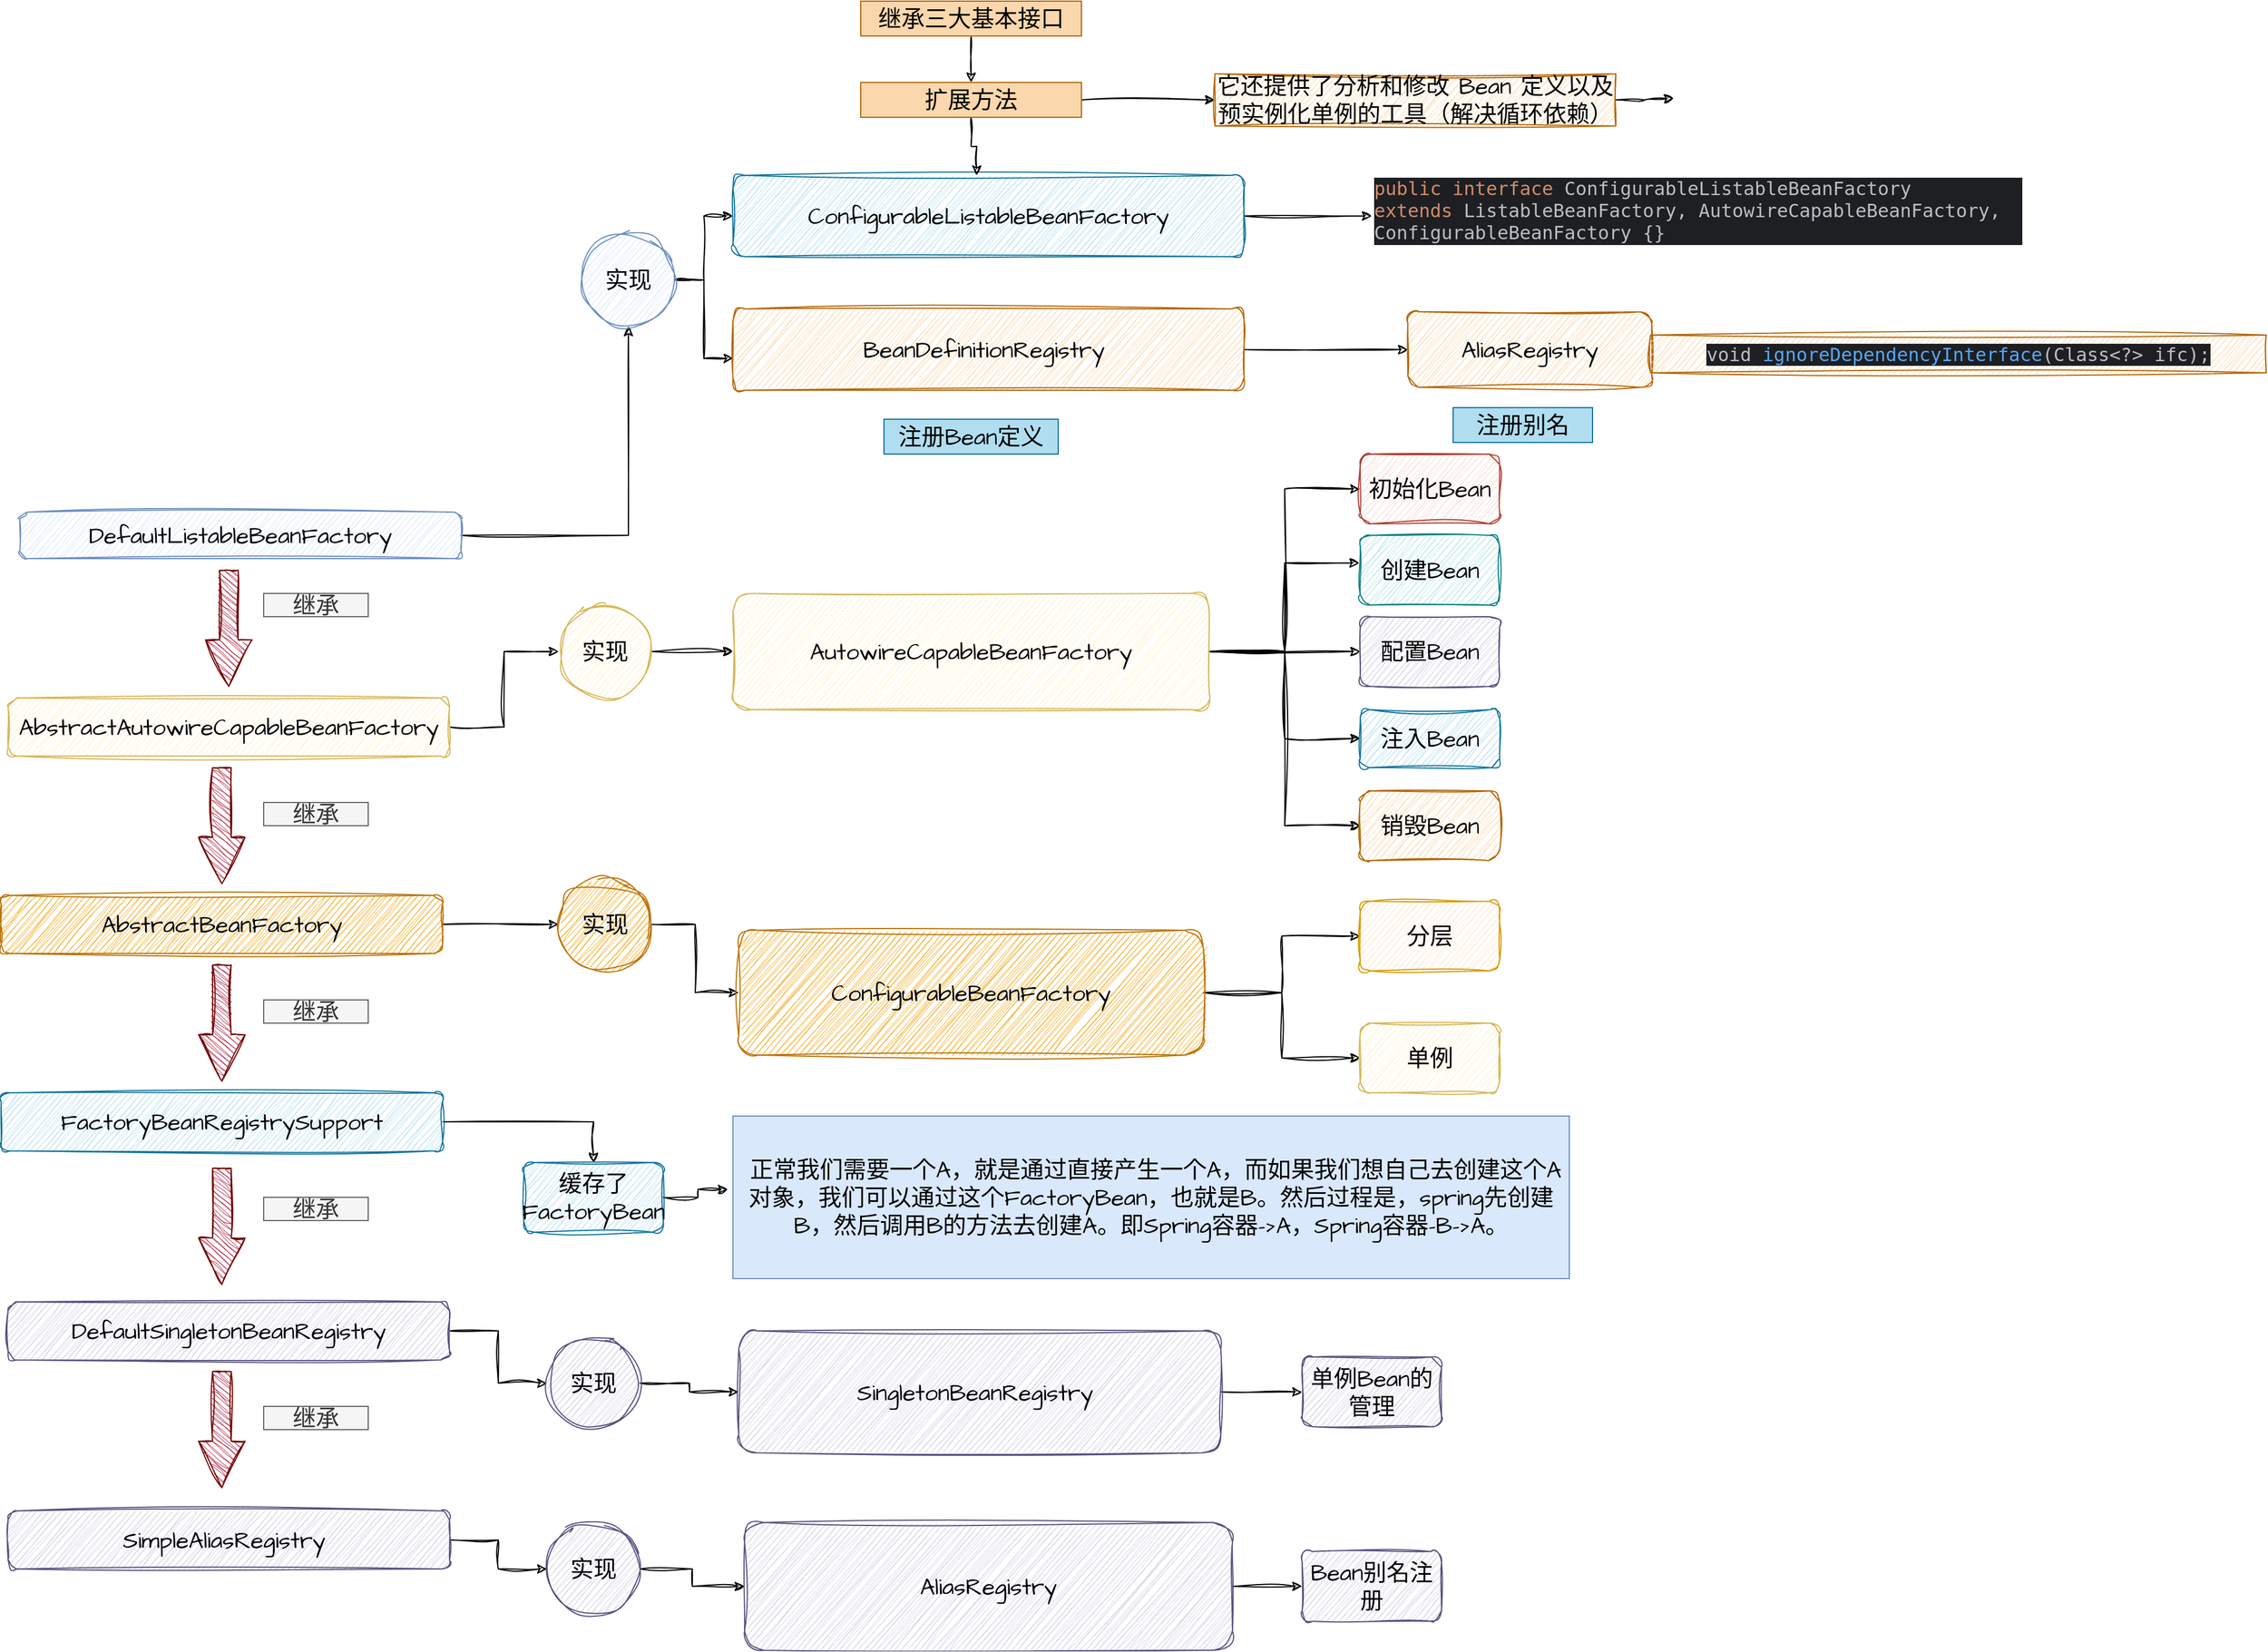 <mxfile version="21.6.5" type="device">
  <diagram name="第 1 页" id="BlyDZ2wFdxz9mRWH8AkK">
    <mxGraphModel dx="1690" dy="1681" grid="1" gridSize="10" guides="1" tooltips="1" connect="1" arrows="1" fold="1" page="1" pageScale="1" pageWidth="827" pageHeight="1169" math="0" shadow="0">
      <root>
        <mxCell id="0" />
        <mxCell id="1" parent="0" />
        <mxCell id="RMTRZ6FSkFkK6KtfgyXK-20" value="" style="edgeStyle=orthogonalEdgeStyle;rounded=0;sketch=1;hachureGap=4;jiggle=2;curveFitting=1;orthogonalLoop=1;jettySize=auto;html=1;fontFamily=Architects Daughter;fontSource=https%3A%2F%2Ffonts.googleapis.com%2Fcss%3Ffamily%3DArchitects%2BDaughter;fontSize=16;" edge="1" parent="1" source="RMTRZ6FSkFkK6KtfgyXK-1" target="RMTRZ6FSkFkK6KtfgyXK-19">
          <mxGeometry relative="1" as="geometry" />
        </mxCell>
        <mxCell id="RMTRZ6FSkFkK6KtfgyXK-1" value="&lt;div class=&quot;lake-content&quot;&gt;DefaultListableBeanFactory&lt;/div&gt;" style="rounded=1;whiteSpace=wrap;html=1;sketch=1;hachureGap=4;jiggle=2;curveFitting=1;fontFamily=Architects Daughter;fontSource=https%3A%2F%2Ffonts.googleapis.com%2Fcss%3Ffamily%3DArchitects%2BDaughter;fontSize=20;fillColor=#dae8fc;strokeColor=#6c8ebf;" vertex="1" parent="1">
          <mxGeometry x="6" y="20" width="380" height="40" as="geometry" />
        </mxCell>
        <mxCell id="RMTRZ6FSkFkK6KtfgyXK-4" value="" style="html=1;shadow=0;dashed=0;align=center;verticalAlign=middle;shape=mxgraph.arrows2.arrow;dy=0.6;dx=40;direction=south;notch=0;sketch=1;hachureGap=4;jiggle=2;curveFitting=1;fontFamily=Architects Daughter;fontSource=https%3A%2F%2Ffonts.googleapis.com%2Fcss%3Ffamily%3DArchitects%2BDaughter;fontSize=20;fillColor=#a20025;fontColor=#ffffff;strokeColor=#6F0000;" vertex="1" parent="1">
          <mxGeometry x="166" y="70" width="40" height="100" as="geometry" />
        </mxCell>
        <mxCell id="RMTRZ6FSkFkK6KtfgyXK-5" value="继承" style="text;html=1;strokeColor=#666666;fillColor=#f5f5f5;align=center;verticalAlign=middle;whiteSpace=wrap;rounded=0;fontSize=20;fontFamily=Architects Daughter;fontColor=#333333;" vertex="1" parent="1">
          <mxGeometry x="216" y="90" width="90" height="20" as="geometry" />
        </mxCell>
        <mxCell id="RMTRZ6FSkFkK6KtfgyXK-44" value="" style="edgeStyle=orthogonalEdgeStyle;rounded=0;sketch=1;hachureGap=4;jiggle=2;curveFitting=1;orthogonalLoop=1;jettySize=auto;html=1;fontFamily=Architects Daughter;fontSource=https%3A%2F%2Ffonts.googleapis.com%2Fcss%3Ffamily%3DArchitects%2BDaughter;fontSize=16;" edge="1" parent="1" source="RMTRZ6FSkFkK6KtfgyXK-6" target="RMTRZ6FSkFkK6KtfgyXK-43">
          <mxGeometry relative="1" as="geometry" />
        </mxCell>
        <mxCell id="RMTRZ6FSkFkK6KtfgyXK-6" value="&lt;div class=&quot;lake-content&quot;&gt;AbstractAutowireCapableBeanFactory&lt;br&gt;&lt;/div&gt;" style="rounded=1;whiteSpace=wrap;html=1;sketch=1;hachureGap=4;jiggle=2;curveFitting=1;fontFamily=Architects Daughter;fontSource=https%3A%2F%2Ffonts.googleapis.com%2Fcss%3Ffamily%3DArchitects%2BDaughter;fontSize=20;fillColor=#fff2cc;strokeColor=#d6b656;" vertex="1" parent="1">
          <mxGeometry x="-4" y="180" width="380" height="50" as="geometry" />
        </mxCell>
        <mxCell id="RMTRZ6FSkFkK6KtfgyXK-7" value="" style="html=1;shadow=0;dashed=0;align=center;verticalAlign=middle;shape=mxgraph.arrows2.arrow;dy=0.6;dx=40;direction=south;notch=0;sketch=1;hachureGap=4;jiggle=2;curveFitting=1;fontFamily=Architects Daughter;fontSource=https%3A%2F%2Ffonts.googleapis.com%2Fcss%3Ffamily%3DArchitects%2BDaughter;fontSize=20;fillColor=#a20025;fontColor=#ffffff;strokeColor=#6F0000;" vertex="1" parent="1">
          <mxGeometry x="160" y="240" width="40" height="100" as="geometry" />
        </mxCell>
        <mxCell id="RMTRZ6FSkFkK6KtfgyXK-63" value="" style="edgeStyle=orthogonalEdgeStyle;rounded=0;sketch=1;hachureGap=4;jiggle=2;curveFitting=1;orthogonalLoop=1;jettySize=auto;html=1;fontFamily=Architects Daughter;fontSource=https%3A%2F%2Ffonts.googleapis.com%2Fcss%3Ffamily%3DArchitects%2BDaughter;fontSize=16;" edge="1" parent="1" source="RMTRZ6FSkFkK6KtfgyXK-8" target="RMTRZ6FSkFkK6KtfgyXK-62">
          <mxGeometry relative="1" as="geometry" />
        </mxCell>
        <mxCell id="RMTRZ6FSkFkK6KtfgyXK-8" value="&lt;div class=&quot;lake-content&quot;&gt;AbstractBeanFactory&lt;br&gt;&lt;/div&gt;" style="rounded=1;whiteSpace=wrap;html=1;sketch=1;hachureGap=4;jiggle=2;curveFitting=1;fontFamily=Architects Daughter;fontSource=https%3A%2F%2Ffonts.googleapis.com%2Fcss%3Ffamily%3DArchitects%2BDaughter;fontSize=20;fillColor=#f0a30a;strokeColor=#BD7000;fontColor=#000000;" vertex="1" parent="1">
          <mxGeometry x="-10" y="350" width="380" height="50" as="geometry" />
        </mxCell>
        <mxCell id="RMTRZ6FSkFkK6KtfgyXK-9" value="继承" style="text;html=1;strokeColor=#666666;fillColor=#f5f5f5;align=center;verticalAlign=middle;whiteSpace=wrap;rounded=0;fontSize=20;fontFamily=Architects Daughter;fontColor=#333333;" vertex="1" parent="1">
          <mxGeometry x="216" y="270" width="90" height="20" as="geometry" />
        </mxCell>
        <mxCell id="RMTRZ6FSkFkK6KtfgyXK-72" value="" style="edgeStyle=orthogonalEdgeStyle;rounded=0;sketch=1;hachureGap=4;jiggle=2;curveFitting=1;orthogonalLoop=1;jettySize=auto;html=1;fontFamily=Architects Daughter;fontSource=https%3A%2F%2Ffonts.googleapis.com%2Fcss%3Ffamily%3DArchitects%2BDaughter;fontSize=16;" edge="1" parent="1" source="RMTRZ6FSkFkK6KtfgyXK-10" target="RMTRZ6FSkFkK6KtfgyXK-71">
          <mxGeometry relative="1" as="geometry" />
        </mxCell>
        <mxCell id="RMTRZ6FSkFkK6KtfgyXK-10" value="&lt;div class=&quot;lake-content&quot;&gt;FactoryBeanRegistrySupport&lt;br&gt;&lt;/div&gt;" style="rounded=1;whiteSpace=wrap;html=1;sketch=1;hachureGap=4;jiggle=2;curveFitting=1;fontFamily=Architects Daughter;fontSource=https%3A%2F%2Ffonts.googleapis.com%2Fcss%3Ffamily%3DArchitects%2BDaughter;fontSize=20;fillColor=#b1ddf0;strokeColor=#10739e;" vertex="1" parent="1">
          <mxGeometry x="-10" y="520" width="380" height="50" as="geometry" />
        </mxCell>
        <mxCell id="RMTRZ6FSkFkK6KtfgyXK-11" value="" style="html=1;shadow=0;dashed=0;align=center;verticalAlign=middle;shape=mxgraph.arrows2.arrow;dy=0.6;dx=40;direction=south;notch=0;sketch=1;hachureGap=4;jiggle=2;curveFitting=1;fontFamily=Architects Daughter;fontSource=https%3A%2F%2Ffonts.googleapis.com%2Fcss%3Ffamily%3DArchitects%2BDaughter;fontSize=20;fillColor=#a20025;fontColor=#ffffff;strokeColor=#6F0000;" vertex="1" parent="1">
          <mxGeometry x="160" y="410" width="40" height="100" as="geometry" />
        </mxCell>
        <mxCell id="RMTRZ6FSkFkK6KtfgyXK-76" value="" style="edgeStyle=orthogonalEdgeStyle;rounded=0;sketch=1;hachureGap=4;jiggle=2;curveFitting=1;orthogonalLoop=1;jettySize=auto;html=1;fontFamily=Architects Daughter;fontSource=https%3A%2F%2Ffonts.googleapis.com%2Fcss%3Ffamily%3DArchitects%2BDaughter;fontSize=16;" edge="1" parent="1" source="RMTRZ6FSkFkK6KtfgyXK-12" target="RMTRZ6FSkFkK6KtfgyXK-75">
          <mxGeometry relative="1" as="geometry" />
        </mxCell>
        <mxCell id="RMTRZ6FSkFkK6KtfgyXK-12" value="&lt;div class=&quot;lake-content&quot;&gt;DefaultSingletonBeanRegistry&lt;br&gt;&lt;/div&gt;" style="rounded=1;whiteSpace=wrap;html=1;sketch=1;hachureGap=4;jiggle=2;curveFitting=1;fontFamily=Architects Daughter;fontSource=https%3A%2F%2Ffonts.googleapis.com%2Fcss%3Ffamily%3DArchitects%2BDaughter;fontSize=20;fillColor=#d0cee2;strokeColor=#56517e;" vertex="1" parent="1">
          <mxGeometry x="-4" y="700" width="380" height="50" as="geometry" />
        </mxCell>
        <mxCell id="RMTRZ6FSkFkK6KtfgyXK-13" value="" style="html=1;shadow=0;dashed=0;align=center;verticalAlign=middle;shape=mxgraph.arrows2.arrow;dy=0.6;dx=40;direction=south;notch=0;sketch=1;hachureGap=4;jiggle=2;curveFitting=1;fontFamily=Architects Daughter;fontSource=https%3A%2F%2Ffonts.googleapis.com%2Fcss%3Ffamily%3DArchitects%2BDaughter;fontSize=20;fillColor=#a20025;fontColor=#ffffff;strokeColor=#6F0000;" vertex="1" parent="1">
          <mxGeometry x="160" y="585" width="40" height="100" as="geometry" />
        </mxCell>
        <mxCell id="RMTRZ6FSkFkK6KtfgyXK-14" value="继承" style="text;html=1;strokeColor=#666666;fillColor=#f5f5f5;align=center;verticalAlign=middle;whiteSpace=wrap;rounded=0;fontSize=20;fontFamily=Architects Daughter;fontColor=#333333;" vertex="1" parent="1">
          <mxGeometry x="216" y="440" width="90" height="20" as="geometry" />
        </mxCell>
        <mxCell id="RMTRZ6FSkFkK6KtfgyXK-15" value="继承" style="text;html=1;strokeColor=#666666;fillColor=#f5f5f5;align=center;verticalAlign=middle;whiteSpace=wrap;rounded=0;fontSize=20;fontFamily=Architects Daughter;fontColor=#333333;" vertex="1" parent="1">
          <mxGeometry x="216" y="610" width="90" height="20" as="geometry" />
        </mxCell>
        <mxCell id="RMTRZ6FSkFkK6KtfgyXK-16" value="" style="html=1;shadow=0;dashed=0;align=center;verticalAlign=middle;shape=mxgraph.arrows2.arrow;dy=0.6;dx=40;direction=south;notch=0;sketch=1;hachureGap=4;jiggle=2;curveFitting=1;fontFamily=Architects Daughter;fontSource=https%3A%2F%2Ffonts.googleapis.com%2Fcss%3Ffamily%3DArchitects%2BDaughter;fontSize=20;fillColor=#a20025;fontColor=#ffffff;strokeColor=#6F0000;" vertex="1" parent="1">
          <mxGeometry x="160" y="760" width="40" height="100" as="geometry" />
        </mxCell>
        <mxCell id="RMTRZ6FSkFkK6KtfgyXK-82" value="" style="edgeStyle=orthogonalEdgeStyle;rounded=0;sketch=1;hachureGap=4;jiggle=2;curveFitting=1;orthogonalLoop=1;jettySize=auto;html=1;fontFamily=Architects Daughter;fontSource=https%3A%2F%2Ffonts.googleapis.com%2Fcss%3Ffamily%3DArchitects%2BDaughter;fontSize=16;" edge="1" parent="1" source="RMTRZ6FSkFkK6KtfgyXK-17" target="RMTRZ6FSkFkK6KtfgyXK-81">
          <mxGeometry relative="1" as="geometry" />
        </mxCell>
        <mxCell id="RMTRZ6FSkFkK6KtfgyXK-17" value="&lt;div class=&quot;lake-content&quot;&gt;SimpleAliasRegistry&amp;nbsp;&lt;br&gt;&lt;/div&gt;" style="rounded=1;whiteSpace=wrap;html=1;sketch=1;hachureGap=4;jiggle=2;curveFitting=1;fontFamily=Architects Daughter;fontSource=https%3A%2F%2Ffonts.googleapis.com%2Fcss%3Ffamily%3DArchitects%2BDaughter;fontSize=20;fillColor=#d0cee2;strokeColor=#56517e;" vertex="1" parent="1">
          <mxGeometry x="-4" y="880" width="380" height="50" as="geometry" />
        </mxCell>
        <mxCell id="RMTRZ6FSkFkK6KtfgyXK-18" value="继承" style="text;html=1;strokeColor=#666666;fillColor=#f5f5f5;align=center;verticalAlign=middle;whiteSpace=wrap;rounded=0;fontSize=20;fontFamily=Architects Daughter;fontColor=#333333;" vertex="1" parent="1">
          <mxGeometry x="216" y="790" width="90" height="20" as="geometry" />
        </mxCell>
        <mxCell id="RMTRZ6FSkFkK6KtfgyXK-29" style="edgeStyle=orthogonalEdgeStyle;rounded=0;sketch=1;hachureGap=4;jiggle=2;curveFitting=1;orthogonalLoop=1;jettySize=auto;html=1;exitX=1;exitY=0.5;exitDx=0;exitDy=0;entryX=0;entryY=0.5;entryDx=0;entryDy=0;fontFamily=Architects Daughter;fontSource=https%3A%2F%2Ffonts.googleapis.com%2Fcss%3Ffamily%3DArchitects%2BDaughter;fontSize=16;" edge="1" parent="1" source="RMTRZ6FSkFkK6KtfgyXK-19" target="RMTRZ6FSkFkK6KtfgyXK-23">
          <mxGeometry relative="1" as="geometry" />
        </mxCell>
        <mxCell id="RMTRZ6FSkFkK6KtfgyXK-30" style="edgeStyle=orthogonalEdgeStyle;rounded=0;sketch=1;hachureGap=4;jiggle=2;curveFitting=1;orthogonalLoop=1;jettySize=auto;html=1;exitX=1;exitY=0.5;exitDx=0;exitDy=0;entryX=0.001;entryY=0.611;entryDx=0;entryDy=0;entryPerimeter=0;fontFamily=Architects Daughter;fontSource=https%3A%2F%2Ffonts.googleapis.com%2Fcss%3Ffamily%3DArchitects%2BDaughter;fontSize=16;" edge="1" parent="1" source="RMTRZ6FSkFkK6KtfgyXK-19" target="RMTRZ6FSkFkK6KtfgyXK-26">
          <mxGeometry relative="1" as="geometry" />
        </mxCell>
        <mxCell id="RMTRZ6FSkFkK6KtfgyXK-19" value="实现" style="ellipse;whiteSpace=wrap;html=1;fontSize=20;fontFamily=Architects Daughter;fillColor=#dae8fc;strokeColor=#6c8ebf;rounded=1;sketch=1;hachureGap=4;jiggle=2;curveFitting=1;fontSource=https%3A%2F%2Ffonts.googleapis.com%2Fcss%3Ffamily%3DArchitects%2BDaughter;" vertex="1" parent="1">
          <mxGeometry x="490" y="-220" width="80" height="80" as="geometry" />
        </mxCell>
        <mxCell id="RMTRZ6FSkFkK6KtfgyXK-25" style="edgeStyle=orthogonalEdgeStyle;rounded=0;sketch=1;hachureGap=4;jiggle=2;curveFitting=1;orthogonalLoop=1;jettySize=auto;html=1;exitX=1;exitY=0.5;exitDx=0;exitDy=0;entryX=0;entryY=0.5;entryDx=0;entryDy=0;fontFamily=Architects Daughter;fontSource=https%3A%2F%2Ffonts.googleapis.com%2Fcss%3Ffamily%3DArchitects%2BDaughter;fontSize=16;" edge="1" parent="1" source="RMTRZ6FSkFkK6KtfgyXK-23" target="RMTRZ6FSkFkK6KtfgyXK-24">
          <mxGeometry relative="1" as="geometry" />
        </mxCell>
        <mxCell id="RMTRZ6FSkFkK6KtfgyXK-23" value="ConfigurableListableBeanFactory" style="rounded=1;whiteSpace=wrap;html=1;sketch=1;hachureGap=4;jiggle=2;curveFitting=1;fontFamily=Architects Daughter;fontSource=https%3A%2F%2Ffonts.googleapis.com%2Fcss%3Ffamily%3DArchitects%2BDaughter;fontSize=20;fillColor=#b1ddf0;strokeColor=#10739e;" vertex="1" parent="1">
          <mxGeometry x="620" y="-270" width="440" height="70" as="geometry" />
        </mxCell>
        <mxCell id="RMTRZ6FSkFkK6KtfgyXK-24" value="&lt;div style=&quot;background-color: rgb(30, 31, 34); color: rgb(188, 190, 196); font-family: &amp;quot;JetBrains Mono&amp;quot;, monospace; font-size: 12pt;&quot;&gt;&lt;span style=&quot;color:#cf8e6d;&quot;&gt;public interface &lt;/span&gt;ConfigurableListableBeanFactory&lt;br&gt;       &lt;span style=&quot;color:#cf8e6d;&quot;&gt;extends &lt;/span&gt;ListableBeanFactory, AutowireCapableBeanFactory, ConfigurableBeanFactory {}&lt;/div&gt;" style="text;whiteSpace=wrap;html=1;fontSize=20;fontFamily=Architects Daughter;" vertex="1" parent="1">
          <mxGeometry x="1170" y="-275" width="560" height="80" as="geometry" />
        </mxCell>
        <mxCell id="RMTRZ6FSkFkK6KtfgyXK-28" value="" style="edgeStyle=orthogonalEdgeStyle;rounded=0;sketch=1;hachureGap=4;jiggle=2;curveFitting=1;orthogonalLoop=1;jettySize=auto;html=1;fontFamily=Architects Daughter;fontSource=https%3A%2F%2Ffonts.googleapis.com%2Fcss%3Ffamily%3DArchitects%2BDaughter;fontSize=16;" edge="1" parent="1" source="RMTRZ6FSkFkK6KtfgyXK-26" target="RMTRZ6FSkFkK6KtfgyXK-27">
          <mxGeometry relative="1" as="geometry" />
        </mxCell>
        <mxCell id="RMTRZ6FSkFkK6KtfgyXK-26" value="BeanDefinitionRegistry&amp;nbsp;" style="rounded=1;whiteSpace=wrap;html=1;sketch=1;hachureGap=4;jiggle=2;curveFitting=1;fontFamily=Architects Daughter;fontSource=https%3A%2F%2Ffonts.googleapis.com%2Fcss%3Ffamily%3DArchitects%2BDaughter;fontSize=20;fillColor=#fad7ac;strokeColor=#b46504;" vertex="1" parent="1">
          <mxGeometry x="620" y="-155" width="440" height="70" as="geometry" />
        </mxCell>
        <mxCell id="RMTRZ6FSkFkK6KtfgyXK-27" value="AliasRegistry" style="whiteSpace=wrap;html=1;fontSize=20;fontFamily=Architects Daughter;fillColor=#fad7ac;strokeColor=#b46504;rounded=1;sketch=1;hachureGap=4;jiggle=2;curveFitting=1;fontSource=https%3A%2F%2Ffonts.googleapis.com%2Fcss%3Ffamily%3DArchitects%2BDaughter;" vertex="1" parent="1">
          <mxGeometry x="1201" y="-152.5" width="210" height="65" as="geometry" />
        </mxCell>
        <mxCell id="RMTRZ6FSkFkK6KtfgyXK-31" value="注册别名" style="text;html=1;strokeColor=#10739e;fillColor=#b1ddf0;align=center;verticalAlign=middle;whiteSpace=wrap;rounded=0;fontSize=20;fontFamily=Architects Daughter;" vertex="1" parent="1">
          <mxGeometry x="1240" y="-70" width="120" height="30" as="geometry" />
        </mxCell>
        <mxCell id="RMTRZ6FSkFkK6KtfgyXK-32" value="注册Bean定义" style="text;html=1;strokeColor=#10739e;fillColor=#b1ddf0;align=center;verticalAlign=middle;whiteSpace=wrap;rounded=0;fontSize=20;fontFamily=Architects Daughter;" vertex="1" parent="1">
          <mxGeometry x="750" y="-60" width="150" height="30" as="geometry" />
        </mxCell>
        <mxCell id="RMTRZ6FSkFkK6KtfgyXK-36" value="" style="edgeStyle=orthogonalEdgeStyle;rounded=0;sketch=1;hachureGap=4;jiggle=2;curveFitting=1;orthogonalLoop=1;jettySize=auto;html=1;fontFamily=Architects Daughter;fontSource=https%3A%2F%2Ffonts.googleapis.com%2Fcss%3Ffamily%3DArchitects%2BDaughter;fontSize=16;" edge="1" parent="1" source="RMTRZ6FSkFkK6KtfgyXK-34" target="RMTRZ6FSkFkK6KtfgyXK-35">
          <mxGeometry relative="1" as="geometry" />
        </mxCell>
        <mxCell id="RMTRZ6FSkFkK6KtfgyXK-34" value="继承三大基本接口" style="text;html=1;strokeColor=#b46504;fillColor=#fad7ac;align=center;verticalAlign=middle;whiteSpace=wrap;rounded=0;fontSize=20;fontFamily=Architects Daughter;" vertex="1" parent="1">
          <mxGeometry x="730" y="-420" width="190" height="30" as="geometry" />
        </mxCell>
        <mxCell id="RMTRZ6FSkFkK6KtfgyXK-38" style="edgeStyle=orthogonalEdgeStyle;rounded=0;sketch=1;hachureGap=4;jiggle=2;curveFitting=1;orthogonalLoop=1;jettySize=auto;html=1;exitX=0.5;exitY=1;exitDx=0;exitDy=0;entryX=0.477;entryY=0;entryDx=0;entryDy=0;entryPerimeter=0;fontFamily=Architects Daughter;fontSource=https%3A%2F%2Ffonts.googleapis.com%2Fcss%3Ffamily%3DArchitects%2BDaughter;fontSize=16;" edge="1" parent="1" source="RMTRZ6FSkFkK6KtfgyXK-35" target="RMTRZ6FSkFkK6KtfgyXK-23">
          <mxGeometry relative="1" as="geometry" />
        </mxCell>
        <mxCell id="RMTRZ6FSkFkK6KtfgyXK-40" value="" style="edgeStyle=orthogonalEdgeStyle;rounded=0;sketch=1;hachureGap=4;jiggle=2;curveFitting=1;orthogonalLoop=1;jettySize=auto;html=1;fontFamily=Architects Daughter;fontSource=https%3A%2F%2Ffonts.googleapis.com%2Fcss%3Ffamily%3DArchitects%2BDaughter;fontSize=16;" edge="1" parent="1" source="RMTRZ6FSkFkK6KtfgyXK-35" target="RMTRZ6FSkFkK6KtfgyXK-39">
          <mxGeometry relative="1" as="geometry" />
        </mxCell>
        <mxCell id="RMTRZ6FSkFkK6KtfgyXK-35" value="扩展方法" style="text;html=1;strokeColor=#b46504;fillColor=#fad7ac;align=center;verticalAlign=middle;whiteSpace=wrap;rounded=0;fontSize=20;fontFamily=Architects Daughter;" vertex="1" parent="1">
          <mxGeometry x="730" y="-350" width="190" height="30" as="geometry" />
        </mxCell>
        <mxCell id="RMTRZ6FSkFkK6KtfgyXK-42" value="" style="edgeStyle=orthogonalEdgeStyle;rounded=0;sketch=1;hachureGap=4;jiggle=2;curveFitting=1;orthogonalLoop=1;jettySize=auto;html=1;fontFamily=Architects Daughter;fontSource=https%3A%2F%2Ffonts.googleapis.com%2Fcss%3Ffamily%3DArchitects%2BDaughter;fontSize=16;" edge="1" parent="1" source="RMTRZ6FSkFkK6KtfgyXK-39">
          <mxGeometry relative="1" as="geometry">
            <mxPoint x="1430.0" y="-336.286" as="targetPoint" />
          </mxGeometry>
        </mxCell>
        <mxCell id="RMTRZ6FSkFkK6KtfgyXK-39" value="它还提供了分析和修改 Bean 定义以及预实例化单例的工具（解决循环依赖）" style="whiteSpace=wrap;html=1;fontSize=20;fontFamily=Architects Daughter;fillColor=#fad7ac;strokeColor=#b46504;gradientColor=none;rounded=0;sketch=1;hachureGap=4;jiggle=2;curveFitting=1;fontSource=https%3A%2F%2Ffonts.googleapis.com%2Fcss%3Ffamily%3DArchitects%2BDaughter;" vertex="1" parent="1">
          <mxGeometry x="1035" y="-357.5" width="345" height="45" as="geometry" />
        </mxCell>
        <mxCell id="RMTRZ6FSkFkK6KtfgyXK-41" value="&lt;div style=&quot;background-color: rgb(30, 31, 34); color: rgb(188, 190, 196); font-family: &amp;quot;JetBrains Mono&amp;quot;, monospace; font-size: 12pt;&quot;&gt;void &lt;span style=&quot;color:#56a8f5;&quot;&gt;ignoreDependencyInterface&lt;/span&gt;(Class&amp;lt;?&amp;gt; ifc);&lt;/div&gt;" style="whiteSpace=wrap;html=1;fontSize=20;fontFamily=Architects Daughter;fillColor=#fad7ac;strokeColor=#b46504;gradientColor=none;rounded=0;sketch=1;hachureGap=4;jiggle=2;curveFitting=1;fontSource=https%3A%2F%2Ffonts.googleapis.com%2Fcss%3Ffamily%3DArchitects%2BDaughter;" vertex="1" parent="1">
          <mxGeometry x="1410" y="-132.5" width="530" height="32.5" as="geometry" />
        </mxCell>
        <mxCell id="RMTRZ6FSkFkK6KtfgyXK-46" value="" style="edgeStyle=orthogonalEdgeStyle;rounded=0;sketch=1;hachureGap=4;jiggle=2;curveFitting=1;orthogonalLoop=1;jettySize=auto;html=1;fontFamily=Architects Daughter;fontSource=https%3A%2F%2Ffonts.googleapis.com%2Fcss%3Ffamily%3DArchitects%2BDaughter;fontSize=16;" edge="1" parent="1" source="RMTRZ6FSkFkK6KtfgyXK-43" target="RMTRZ6FSkFkK6KtfgyXK-45">
          <mxGeometry relative="1" as="geometry" />
        </mxCell>
        <mxCell id="RMTRZ6FSkFkK6KtfgyXK-43" value="实现" style="ellipse;whiteSpace=wrap;html=1;fontSize=20;fontFamily=Architects Daughter;fillColor=#fff2cc;strokeColor=#d6b656;rounded=1;sketch=1;hachureGap=4;jiggle=2;curveFitting=1;fontSource=https%3A%2F%2Ffonts.googleapis.com%2Fcss%3Ffamily%3DArchitects%2BDaughter;" vertex="1" parent="1">
          <mxGeometry x="470" y="100" width="80" height="80" as="geometry" />
        </mxCell>
        <mxCell id="RMTRZ6FSkFkK6KtfgyXK-52" style="edgeStyle=orthogonalEdgeStyle;rounded=0;sketch=1;hachureGap=4;jiggle=2;curveFitting=1;orthogonalLoop=1;jettySize=auto;html=1;exitX=1;exitY=0.5;exitDx=0;exitDy=0;entryX=-0.006;entryY=0.397;entryDx=0;entryDy=0;entryPerimeter=0;fontFamily=Architects Daughter;fontSource=https%3A%2F%2Ffonts.googleapis.com%2Fcss%3Ffamily%3DArchitects%2BDaughter;fontSize=16;" edge="1" parent="1" source="RMTRZ6FSkFkK6KtfgyXK-45" target="RMTRZ6FSkFkK6KtfgyXK-49">
          <mxGeometry relative="1" as="geometry" />
        </mxCell>
        <mxCell id="RMTRZ6FSkFkK6KtfgyXK-58" style="edgeStyle=orthogonalEdgeStyle;rounded=0;sketch=1;hachureGap=4;jiggle=2;curveFitting=1;orthogonalLoop=1;jettySize=auto;html=1;exitX=1;exitY=0.5;exitDx=0;exitDy=0;entryX=0;entryY=0.5;entryDx=0;entryDy=0;fontFamily=Architects Daughter;fontSource=https%3A%2F%2Ffonts.googleapis.com%2Fcss%3Ffamily%3DArchitects%2BDaughter;fontSize=16;" edge="1" parent="1" source="RMTRZ6FSkFkK6KtfgyXK-45" target="RMTRZ6FSkFkK6KtfgyXK-56">
          <mxGeometry relative="1" as="geometry" />
        </mxCell>
        <mxCell id="RMTRZ6FSkFkK6KtfgyXK-59" style="edgeStyle=orthogonalEdgeStyle;rounded=0;sketch=1;hachureGap=4;jiggle=2;curveFitting=1;orthogonalLoop=1;jettySize=auto;html=1;exitX=1;exitY=0.5;exitDx=0;exitDy=0;entryX=0;entryY=0.5;entryDx=0;entryDy=0;fontFamily=Architects Daughter;fontSource=https%3A%2F%2Ffonts.googleapis.com%2Fcss%3Ffamily%3DArchitects%2BDaughter;fontSize=16;" edge="1" parent="1" source="RMTRZ6FSkFkK6KtfgyXK-45" target="RMTRZ6FSkFkK6KtfgyXK-57">
          <mxGeometry relative="1" as="geometry" />
        </mxCell>
        <mxCell id="RMTRZ6FSkFkK6KtfgyXK-60" style="edgeStyle=orthogonalEdgeStyle;rounded=0;sketch=1;hachureGap=4;jiggle=2;curveFitting=1;orthogonalLoop=1;jettySize=auto;html=1;exitX=1;exitY=0.5;exitDx=0;exitDy=0;entryX=0;entryY=0.5;entryDx=0;entryDy=0;fontFamily=Architects Daughter;fontSource=https%3A%2F%2Ffonts.googleapis.com%2Fcss%3Ffamily%3DArchitects%2BDaughter;fontSize=16;" edge="1" parent="1" source="RMTRZ6FSkFkK6KtfgyXK-45" target="RMTRZ6FSkFkK6KtfgyXK-51">
          <mxGeometry relative="1" as="geometry" />
        </mxCell>
        <mxCell id="RMTRZ6FSkFkK6KtfgyXK-61" style="edgeStyle=orthogonalEdgeStyle;rounded=0;sketch=1;hachureGap=4;jiggle=2;curveFitting=1;orthogonalLoop=1;jettySize=auto;html=1;exitX=1;exitY=0.5;exitDx=0;exitDy=0;entryX=0;entryY=0.5;entryDx=0;entryDy=0;fontFamily=Architects Daughter;fontSource=https%3A%2F%2Ffonts.googleapis.com%2Fcss%3Ffamily%3DArchitects%2BDaughter;fontSize=16;" edge="1" parent="1" source="RMTRZ6FSkFkK6KtfgyXK-45" target="RMTRZ6FSkFkK6KtfgyXK-50">
          <mxGeometry relative="1" as="geometry" />
        </mxCell>
        <mxCell id="RMTRZ6FSkFkK6KtfgyXK-45" value="AutowireCapableBeanFactory" style="whiteSpace=wrap;html=1;fontSize=20;fontFamily=Architects Daughter;fillColor=#fff2cc;strokeColor=#d6b656;rounded=1;sketch=1;hachureGap=4;jiggle=2;curveFitting=1;fontSource=https%3A%2F%2Ffonts.googleapis.com%2Fcss%3Ffamily%3DArchitects%2BDaughter;" vertex="1" parent="1">
          <mxGeometry x="620" y="90" width="410" height="100" as="geometry" />
        </mxCell>
        <mxCell id="RMTRZ6FSkFkK6KtfgyXK-49" value="创建Bean" style="rounded=1;whiteSpace=wrap;html=1;sketch=1;hachureGap=4;jiggle=2;curveFitting=1;fontFamily=Architects Daughter;fontSource=https%3A%2F%2Ffonts.googleapis.com%2Fcss%3Ffamily%3DArchitects%2BDaughter;fontSize=20;fillColor=#b0e3e6;strokeColor=#0e8088;" vertex="1" parent="1">
          <mxGeometry x="1160" y="40" width="120" height="60" as="geometry" />
        </mxCell>
        <mxCell id="RMTRZ6FSkFkK6KtfgyXK-50" value="注入Bean" style="rounded=1;whiteSpace=wrap;html=1;sketch=1;hachureGap=4;jiggle=2;curveFitting=1;fontFamily=Architects Daughter;fontSource=https%3A%2F%2Ffonts.googleapis.com%2Fcss%3Ffamily%3DArchitects%2BDaughter;fontSize=20;fillColor=#b1ddf0;strokeColor=#10739e;" vertex="1" parent="1">
          <mxGeometry x="1160" y="190" width="120" height="50" as="geometry" />
        </mxCell>
        <mxCell id="RMTRZ6FSkFkK6KtfgyXK-51" value="配置Bean" style="rounded=1;whiteSpace=wrap;html=1;sketch=1;hachureGap=4;jiggle=2;curveFitting=1;fontFamily=Architects Daughter;fontSource=https%3A%2F%2Ffonts.googleapis.com%2Fcss%3Ffamily%3DArchitects%2BDaughter;fontSize=20;fillColor=#d0cee2;strokeColor=#56517e;" vertex="1" parent="1">
          <mxGeometry x="1160" y="110" width="120" height="60" as="geometry" />
        </mxCell>
        <mxCell id="RMTRZ6FSkFkK6KtfgyXK-56" value="初始化Bean" style="rounded=1;whiteSpace=wrap;html=1;sketch=1;hachureGap=4;jiggle=2;curveFitting=1;fontFamily=Architects Daughter;fontSource=https%3A%2F%2Ffonts.googleapis.com%2Fcss%3Ffamily%3DArchitects%2BDaughter;fontSize=20;fillColor=#fad9d5;strokeColor=#ae4132;" vertex="1" parent="1">
          <mxGeometry x="1160" y="-30" width="120" height="60" as="geometry" />
        </mxCell>
        <mxCell id="RMTRZ6FSkFkK6KtfgyXK-57" value="销毁Bean" style="rounded=1;whiteSpace=wrap;html=1;sketch=1;hachureGap=4;jiggle=2;curveFitting=1;fontFamily=Architects Daughter;fontSource=https%3A%2F%2Ffonts.googleapis.com%2Fcss%3Ffamily%3DArchitects%2BDaughter;fontSize=20;fillColor=#fad7ac;strokeColor=#b46504;" vertex="1" parent="1">
          <mxGeometry x="1160" y="260" width="120" height="60" as="geometry" />
        </mxCell>
        <mxCell id="RMTRZ6FSkFkK6KtfgyXK-65" value="" style="edgeStyle=orthogonalEdgeStyle;rounded=0;sketch=1;hachureGap=4;jiggle=2;curveFitting=1;orthogonalLoop=1;jettySize=auto;html=1;fontFamily=Architects Daughter;fontSource=https%3A%2F%2Ffonts.googleapis.com%2Fcss%3Ffamily%3DArchitects%2BDaughter;fontSize=16;" edge="1" parent="1" source="RMTRZ6FSkFkK6KtfgyXK-62" target="RMTRZ6FSkFkK6KtfgyXK-64">
          <mxGeometry relative="1" as="geometry" />
        </mxCell>
        <mxCell id="RMTRZ6FSkFkK6KtfgyXK-62" value="实现" style="ellipse;whiteSpace=wrap;html=1;fontSize=20;fontFamily=Architects Daughter;fillColor=#f0a30a;strokeColor=#BD7000;fontColor=#000000;rounded=1;sketch=1;hachureGap=4;jiggle=2;curveFitting=1;fontSource=https%3A%2F%2Ffonts.googleapis.com%2Fcss%3Ffamily%3DArchitects%2BDaughter;" vertex="1" parent="1">
          <mxGeometry x="470" y="335" width="80" height="80" as="geometry" />
        </mxCell>
        <mxCell id="RMTRZ6FSkFkK6KtfgyXK-69" style="edgeStyle=orthogonalEdgeStyle;rounded=0;sketch=1;hachureGap=4;jiggle=2;curveFitting=1;orthogonalLoop=1;jettySize=auto;html=1;exitX=1;exitY=0.5;exitDx=0;exitDy=0;entryX=0;entryY=0.5;entryDx=0;entryDy=0;fontFamily=Architects Daughter;fontSource=https%3A%2F%2Ffonts.googleapis.com%2Fcss%3Ffamily%3DArchitects%2BDaughter;fontSize=16;" edge="1" parent="1" source="RMTRZ6FSkFkK6KtfgyXK-64" target="RMTRZ6FSkFkK6KtfgyXK-67">
          <mxGeometry relative="1" as="geometry" />
        </mxCell>
        <mxCell id="RMTRZ6FSkFkK6KtfgyXK-70" style="edgeStyle=orthogonalEdgeStyle;rounded=0;sketch=1;hachureGap=4;jiggle=2;curveFitting=1;orthogonalLoop=1;jettySize=auto;html=1;exitX=1;exitY=0.5;exitDx=0;exitDy=0;entryX=0;entryY=0.5;entryDx=0;entryDy=0;fontFamily=Architects Daughter;fontSource=https%3A%2F%2Ffonts.googleapis.com%2Fcss%3Ffamily%3DArchitects%2BDaughter;fontSize=16;" edge="1" parent="1" source="RMTRZ6FSkFkK6KtfgyXK-64" target="RMTRZ6FSkFkK6KtfgyXK-68">
          <mxGeometry relative="1" as="geometry" />
        </mxCell>
        <mxCell id="RMTRZ6FSkFkK6KtfgyXK-64" value="ConfigurableBeanFactory" style="whiteSpace=wrap;html=1;fontSize=20;fontFamily=Architects Daughter;fillColor=#f0a30a;strokeColor=#BD7000;fontColor=#000000;rounded=1;sketch=1;hachureGap=4;jiggle=2;curveFitting=1;fontSource=https%3A%2F%2Ffonts.googleapis.com%2Fcss%3Ffamily%3DArchitects%2BDaughter;" vertex="1" parent="1">
          <mxGeometry x="625" y="380" width="400" height="107.5" as="geometry" />
        </mxCell>
        <mxCell id="RMTRZ6FSkFkK6KtfgyXK-67" value="分层" style="rounded=1;whiteSpace=wrap;html=1;sketch=1;hachureGap=4;jiggle=2;curveFitting=1;fontFamily=Architects Daughter;fontSource=https%3A%2F%2Ffonts.googleapis.com%2Fcss%3Ffamily%3DArchitects%2BDaughter;fontSize=20;fillColor=#ffe6cc;strokeColor=#d79b00;" vertex="1" parent="1">
          <mxGeometry x="1160" y="355" width="120" height="60" as="geometry" />
        </mxCell>
        <mxCell id="RMTRZ6FSkFkK6KtfgyXK-68" value="单例" style="rounded=1;whiteSpace=wrap;html=1;sketch=1;hachureGap=4;jiggle=2;curveFitting=1;fontFamily=Architects Daughter;fontSource=https%3A%2F%2Ffonts.googleapis.com%2Fcss%3Ffamily%3DArchitects%2BDaughter;fontSize=20;fillColor=#fff2cc;strokeColor=#d6b656;" vertex="1" parent="1">
          <mxGeometry x="1160" y="460" width="120" height="60" as="geometry" />
        </mxCell>
        <mxCell id="RMTRZ6FSkFkK6KtfgyXK-74" style="edgeStyle=orthogonalEdgeStyle;rounded=0;sketch=1;hachureGap=4;jiggle=2;curveFitting=1;orthogonalLoop=1;jettySize=auto;html=1;exitX=1;exitY=0.5;exitDx=0;exitDy=0;entryX=-0.006;entryY=0.451;entryDx=0;entryDy=0;entryPerimeter=0;fontFamily=Architects Daughter;fontSource=https%3A%2F%2Ffonts.googleapis.com%2Fcss%3Ffamily%3DArchitects%2BDaughter;fontSize=16;" edge="1" parent="1" source="RMTRZ6FSkFkK6KtfgyXK-71" target="RMTRZ6FSkFkK6KtfgyXK-73">
          <mxGeometry relative="1" as="geometry" />
        </mxCell>
        <mxCell id="RMTRZ6FSkFkK6KtfgyXK-71" value="缓存了FactoryBean" style="whiteSpace=wrap;html=1;fontSize=20;fontFamily=Architects Daughter;fillColor=#b1ddf0;strokeColor=#10739e;rounded=1;sketch=1;hachureGap=4;jiggle=2;curveFitting=1;fontSource=https%3A%2F%2Ffonts.googleapis.com%2Fcss%3Ffamily%3DArchitects%2BDaughter;" vertex="1" parent="1">
          <mxGeometry x="440" y="580" width="120" height="60" as="geometry" />
        </mxCell>
        <mxCell id="RMTRZ6FSkFkK6KtfgyXK-73" value="&amp;nbsp;正常我们需要一个A，就是通过直接产生一个A，而如果我们想自己去创建这个A对象，我们可以通过这个FactoryBean，也就是B。然后过程是，spring先创建B，然后调用B的方法去创建A。即Spring容器-&amp;gt;A，Spring容器-B-&amp;gt;A。" style="text;html=1;strokeColor=#6c8ebf;fillColor=#dae8fc;align=center;verticalAlign=middle;whiteSpace=wrap;rounded=0;fontSize=20;fontFamily=Architects Daughter;" vertex="1" parent="1">
          <mxGeometry x="620" y="540" width="720" height="140" as="geometry" />
        </mxCell>
        <mxCell id="RMTRZ6FSkFkK6KtfgyXK-78" value="" style="edgeStyle=orthogonalEdgeStyle;rounded=0;sketch=1;hachureGap=4;jiggle=2;curveFitting=1;orthogonalLoop=1;jettySize=auto;html=1;fontFamily=Architects Daughter;fontSource=https%3A%2F%2Ffonts.googleapis.com%2Fcss%3Ffamily%3DArchitects%2BDaughter;fontSize=16;" edge="1" parent="1" source="RMTRZ6FSkFkK6KtfgyXK-75" target="RMTRZ6FSkFkK6KtfgyXK-77">
          <mxGeometry relative="1" as="geometry" />
        </mxCell>
        <mxCell id="RMTRZ6FSkFkK6KtfgyXK-75" value="实现" style="ellipse;whiteSpace=wrap;html=1;fontSize=20;fontFamily=Architects Daughter;fillColor=#d0cee2;strokeColor=#56517e;rounded=1;sketch=1;hachureGap=4;jiggle=2;curveFitting=1;fontSource=https%3A%2F%2Ffonts.googleapis.com%2Fcss%3Ffamily%3DArchitects%2BDaughter;" vertex="1" parent="1">
          <mxGeometry x="460" y="730" width="80" height="80" as="geometry" />
        </mxCell>
        <mxCell id="RMTRZ6FSkFkK6KtfgyXK-80" value="" style="edgeStyle=orthogonalEdgeStyle;rounded=0;sketch=1;hachureGap=4;jiggle=2;curveFitting=1;orthogonalLoop=1;jettySize=auto;html=1;fontFamily=Architects Daughter;fontSource=https%3A%2F%2Ffonts.googleapis.com%2Fcss%3Ffamily%3DArchitects%2BDaughter;fontSize=16;" edge="1" parent="1" source="RMTRZ6FSkFkK6KtfgyXK-77" target="RMTRZ6FSkFkK6KtfgyXK-79">
          <mxGeometry relative="1" as="geometry" />
        </mxCell>
        <mxCell id="RMTRZ6FSkFkK6KtfgyXK-77" value="SingletonBeanRegistry&amp;nbsp;" style="whiteSpace=wrap;html=1;fontSize=20;fontFamily=Architects Daughter;fillColor=#d0cee2;strokeColor=#56517e;rounded=1;sketch=1;hachureGap=4;jiggle=2;curveFitting=1;fontSource=https%3A%2F%2Ffonts.googleapis.com%2Fcss%3Ffamily%3DArchitects%2BDaughter;" vertex="1" parent="1">
          <mxGeometry x="625" y="725" width="415" height="105" as="geometry" />
        </mxCell>
        <mxCell id="RMTRZ6FSkFkK6KtfgyXK-79" value="单例Bean的管理" style="whiteSpace=wrap;html=1;fontSize=20;fontFamily=Architects Daughter;fillColor=#d0cee2;strokeColor=#56517e;rounded=1;sketch=1;hachureGap=4;jiggle=2;curveFitting=1;fontSource=https%3A%2F%2Ffonts.googleapis.com%2Fcss%3Ffamily%3DArchitects%2BDaughter;" vertex="1" parent="1">
          <mxGeometry x="1110" y="747.5" width="120" height="60" as="geometry" />
        </mxCell>
        <mxCell id="RMTRZ6FSkFkK6KtfgyXK-84" value="" style="edgeStyle=orthogonalEdgeStyle;rounded=0;sketch=1;hachureGap=4;jiggle=2;curveFitting=1;orthogonalLoop=1;jettySize=auto;html=1;fontFamily=Architects Daughter;fontSource=https%3A%2F%2Ffonts.googleapis.com%2Fcss%3Ffamily%3DArchitects%2BDaughter;fontSize=16;" edge="1" parent="1" source="RMTRZ6FSkFkK6KtfgyXK-81" target="RMTRZ6FSkFkK6KtfgyXK-83">
          <mxGeometry relative="1" as="geometry" />
        </mxCell>
        <mxCell id="RMTRZ6FSkFkK6KtfgyXK-81" value="实现" style="ellipse;whiteSpace=wrap;html=1;fontSize=20;fontFamily=Architects Daughter;fillColor=#d0cee2;strokeColor=#56517e;rounded=1;sketch=1;hachureGap=4;jiggle=2;curveFitting=1;fontSource=https%3A%2F%2Ffonts.googleapis.com%2Fcss%3Ffamily%3DArchitects%2BDaughter;" vertex="1" parent="1">
          <mxGeometry x="460" y="890" width="80" height="80" as="geometry" />
        </mxCell>
        <mxCell id="RMTRZ6FSkFkK6KtfgyXK-86" value="" style="edgeStyle=orthogonalEdgeStyle;rounded=0;sketch=1;hachureGap=4;jiggle=2;curveFitting=1;orthogonalLoop=1;jettySize=auto;html=1;fontFamily=Architects Daughter;fontSource=https%3A%2F%2Ffonts.googleapis.com%2Fcss%3Ffamily%3DArchitects%2BDaughter;fontSize=16;" edge="1" parent="1" source="RMTRZ6FSkFkK6KtfgyXK-83" target="RMTRZ6FSkFkK6KtfgyXK-85">
          <mxGeometry relative="1" as="geometry" />
        </mxCell>
        <mxCell id="RMTRZ6FSkFkK6KtfgyXK-83" value="AliasRegistry" style="whiteSpace=wrap;html=1;fontSize=20;fontFamily=Architects Daughter;fillColor=#d0cee2;strokeColor=#56517e;rounded=1;sketch=1;hachureGap=4;jiggle=2;curveFitting=1;fontSource=https%3A%2F%2Ffonts.googleapis.com%2Fcss%3Ffamily%3DArchitects%2BDaughter;" vertex="1" parent="1">
          <mxGeometry x="630" y="890" width="420" height="110" as="geometry" />
        </mxCell>
        <mxCell id="RMTRZ6FSkFkK6KtfgyXK-85" value="Bean别名注册" style="whiteSpace=wrap;html=1;fontSize=20;fontFamily=Architects Daughter;fillColor=#d0cee2;strokeColor=#56517e;rounded=1;sketch=1;hachureGap=4;jiggle=2;curveFitting=1;fontSource=https%3A%2F%2Ffonts.googleapis.com%2Fcss%3Ffamily%3DArchitects%2BDaughter;" vertex="1" parent="1">
          <mxGeometry x="1110" y="915" width="120" height="60" as="geometry" />
        </mxCell>
      </root>
    </mxGraphModel>
  </diagram>
</mxfile>
